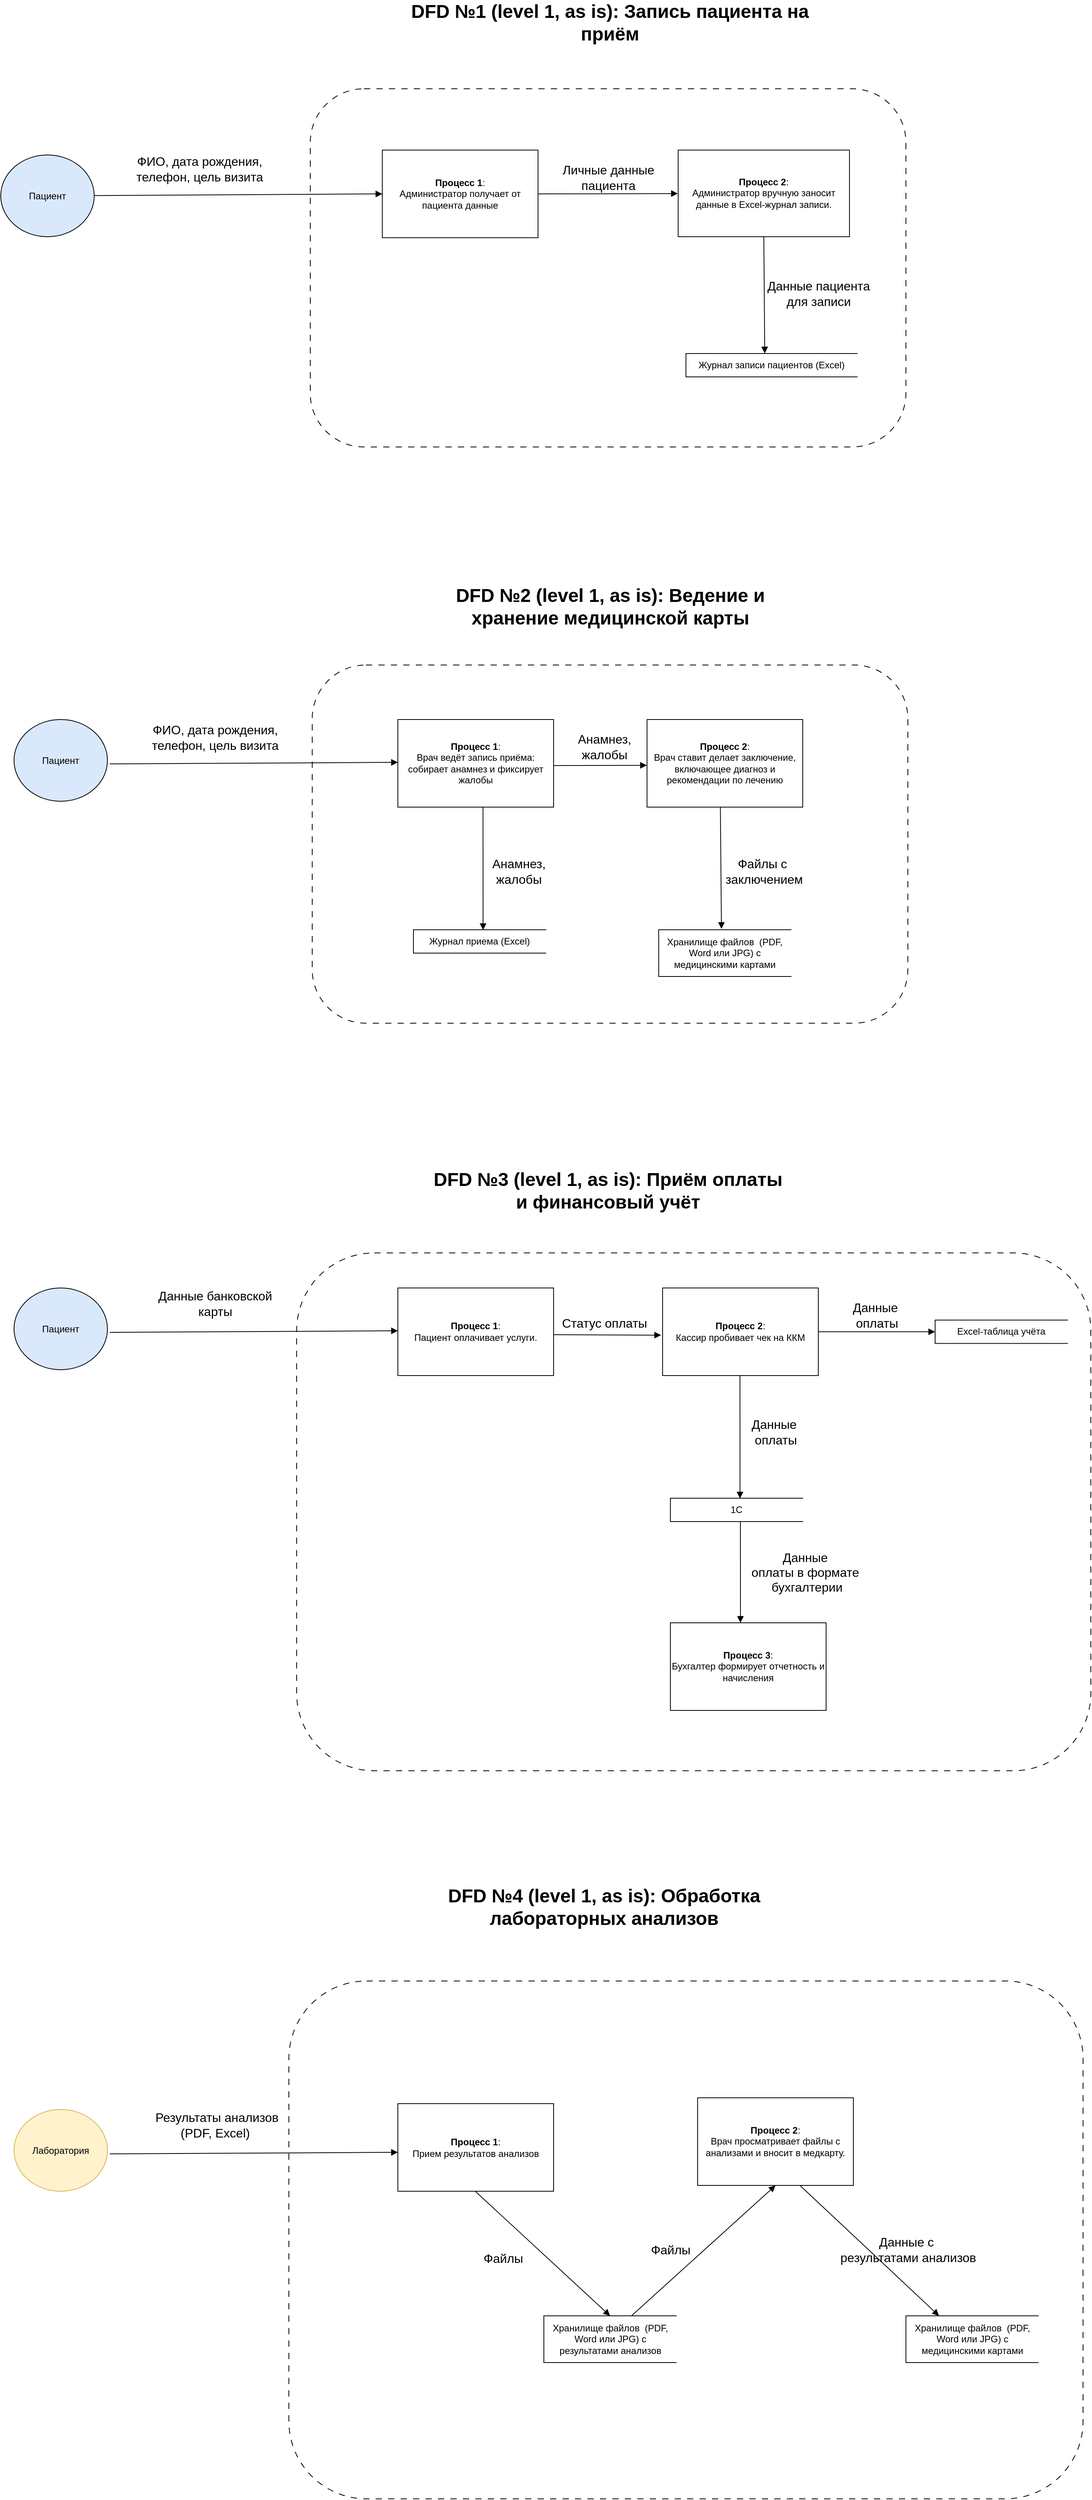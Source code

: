 <mxfile version="26.2.2">
  <diagram name="DFD_AS_IS" id="fMcih14MKUiU8jKwbxql">
    <mxGraphModel dx="1821" dy="646" grid="1" gridSize="10" guides="1" tooltips="1" connect="1" arrows="1" fold="1" page="1" pageScale="1" pageWidth="827" pageHeight="1169" math="0" shadow="0">
      <root>
        <mxCell id="0" />
        <mxCell id="1" parent="0" />
        <mxCell id="RZCJysPxcBfetju854Cx-57" value="" style="rounded=1;whiteSpace=wrap;html=1;fillColor=none;dashed=1;dashPattern=8 8;" parent="1" vertex="1">
          <mxGeometry x="-50" y="1695" width="1020" height="665" as="geometry" />
        </mxCell>
        <mxCell id="RZCJysPxcBfetju854Cx-39" value="" style="rounded=1;whiteSpace=wrap;html=1;fillColor=none;dashed=1;dashPattern=8 8;" parent="1" vertex="1">
          <mxGeometry x="-30" y="940" width="765" height="460" as="geometry" />
        </mxCell>
        <mxCell id="RZCJysPxcBfetju854Cx-23" value="" style="rounded=1;whiteSpace=wrap;html=1;fillColor=none;dashed=1;dashPattern=8 8;" parent="1" vertex="1">
          <mxGeometry x="-32.5" y="200" width="765" height="460" as="geometry" />
        </mxCell>
        <mxCell id="2" value="Пациент" style="shape=ellipse;whiteSpace=wrap;html=1;fillColor=#dae8fc;" parent="1" vertex="1">
          <mxGeometry x="-430" y="285" width="120" height="105" as="geometry" />
        </mxCell>
        <mxCell id="5" style="endArrow=block;html=1;entryX=0;entryY=0.5;entryDx=0;entryDy=0;" parent="1" source="2" target="RZCJysPxcBfetju854Cx-18" edge="1">
          <mxGeometry relative="1" as="geometry">
            <mxPoint x="140.0" y="335" as="targetPoint" />
          </mxGeometry>
        </mxCell>
        <mxCell id="RZCJysPxcBfetju854Cx-8" value="DFD №1 (level 1, as is): Запись пациента на приём" style="text;html=1;align=center;verticalAlign=middle;whiteSpace=wrap;rounded=0;fontStyle=1;fontSize=24;" parent="1" vertex="1">
          <mxGeometry x="80" y="100" width="545" height="30" as="geometry" />
        </mxCell>
        <mxCell id="RZCJysPxcBfetju854Cx-14" style="endArrow=block;html=1;entryX=-0.002;entryY=0.502;entryDx=0;entryDy=0;exitX=1;exitY=0.5;exitDx=0;exitDy=0;entryPerimeter=0;" parent="1" source="RZCJysPxcBfetju854Cx-18" target="RZCJysPxcBfetju854Cx-19" edge="1">
          <mxGeometry relative="1" as="geometry">
            <mxPoint x="350.0" y="335" as="sourcePoint" />
            <mxPoint x="510" y="335" as="targetPoint" />
          </mxGeometry>
        </mxCell>
        <mxCell id="RZCJysPxcBfetju854Cx-16" style="endArrow=block;html=1;entryX=0.46;entryY=-0.006;entryDx=0;entryDy=0;exitX=0.5;exitY=1;exitDx=0;exitDy=0;entryPerimeter=0;" parent="1" source="RZCJysPxcBfetju854Cx-19" target="RZCJysPxcBfetju854Cx-17" edge="1">
          <mxGeometry relative="1" as="geometry">
            <mxPoint x="615" y="400" as="sourcePoint" />
            <mxPoint x="615" y="490" as="targetPoint" />
          </mxGeometry>
        </mxCell>
        <mxCell id="RZCJysPxcBfetju854Cx-17" value="Журнал записи пациентов (Excel)" style="html=1;dashed=0;whiteSpace=wrap;shape=partialRectangle;right=0;" parent="1" vertex="1">
          <mxGeometry x="450" y="540" width="220" height="30" as="geometry" />
        </mxCell>
        <mxCell id="RZCJysPxcBfetju854Cx-18" value="&lt;b&gt;Процесс 1&lt;/b&gt;:&lt;div&gt;Администратор получает от пациента данные&lt;/div&gt;" style="html=1;dashed=0;whiteSpace=wrap;" parent="1" vertex="1">
          <mxGeometry x="60" y="278.75" width="200" height="112.5" as="geometry" />
        </mxCell>
        <mxCell id="RZCJysPxcBfetju854Cx-19" value="&lt;b&gt;Процесс 2&lt;/b&gt;:&lt;div&gt;Администратор вручную заносит данные в Excel-журнал записи.&lt;/div&gt;" style="html=1;dashed=0;whiteSpace=wrap;" parent="1" vertex="1">
          <mxGeometry x="440" y="278.75" width="220" height="111.25" as="geometry" />
        </mxCell>
        <mxCell id="RZCJysPxcBfetju854Cx-20" value="&lt;table&gt;&lt;tbody&gt;&lt;tr&gt;&lt;td data-end=&quot;661&quot; data-start=&quot;639&quot; class=&quot;max-w-[calc(var(--thread-content-max-width)*2/3)]&quot;&gt;&lt;/td&gt;&lt;/tr&gt;&lt;/tbody&gt;&lt;/table&gt;&lt;table&gt;&lt;tbody&gt;&lt;tr&gt;&lt;td data-end=&quot;705&quot; data-start=&quot;661&quot; class=&quot;max-w-[calc(var(--thread-content-max-width)*2/3)]&quot;&gt;ФИО, дата рождения, &lt;br&gt;телефон, цель визита&lt;/td&gt;&lt;/tr&gt;&lt;/tbody&gt;&lt;/table&gt;" style="text;html=1;align=center;verticalAlign=middle;resizable=0;points=[];autosize=1;strokeColor=none;fillColor=none;fontSize=16;" parent="1" vertex="1">
          <mxGeometry x="-270" y="270" width="190" height="60" as="geometry" />
        </mxCell>
        <mxCell id="RZCJysPxcBfetju854Cx-21" value="&lt;table&gt;&lt;tbody&gt;&lt;tr&gt;&lt;td data-end=&quot;733&quot; data-start=&quot;706&quot; class=&quot;max-w-[calc(var(--thread-content-max-width)*2/3)]&quot;&gt;&lt;/td&gt;&lt;/tr&gt;&lt;/tbody&gt;&lt;/table&gt;&lt;table&gt;&lt;tbody&gt;&lt;tr&gt;&lt;td data-end=&quot;763&quot; data-start=&quot;733&quot; class=&quot;max-w-[calc(var(--thread-content-max-width)*2/3)]&quot;&gt;Данные пациента &lt;br&gt;для записи&lt;/td&gt;&lt;/tr&gt;&lt;/tbody&gt;&lt;/table&gt;" style="text;html=1;align=center;verticalAlign=middle;resizable=0;points=[];autosize=1;strokeColor=none;fillColor=none;fontSize=16;" parent="1" vertex="1">
          <mxGeometry x="540" y="430" width="160" height="60" as="geometry" />
        </mxCell>
        <mxCell id="RZCJysPxcBfetju854Cx-22" value="Личные данные&lt;div&gt;пациента&lt;/div&gt;" style="text;html=1;align=center;verticalAlign=middle;resizable=0;points=[];autosize=1;strokeColor=none;fillColor=none;fontSize=16;" parent="1" vertex="1">
          <mxGeometry x="280" y="288.75" width="140" height="50" as="geometry" />
        </mxCell>
        <mxCell id="RZCJysPxcBfetju854Cx-24" value="DFD №2 (level 1, as is): Ведение и хранение медицинской карты" style="text;html=1;align=center;verticalAlign=middle;whiteSpace=wrap;rounded=0;fontStyle=1;fontSize=24;" parent="1" vertex="1">
          <mxGeometry x="127.5" y="850" width="450" height="30" as="geometry" />
        </mxCell>
        <mxCell id="RZCJysPxcBfetju854Cx-25" value="Пациент" style="shape=ellipse;whiteSpace=wrap;html=1;fillColor=#dae8fc;" parent="1" vertex="1">
          <mxGeometry x="-413" y="1010" width="120" height="105" as="geometry" />
        </mxCell>
        <mxCell id="RZCJysPxcBfetju854Cx-26" style="endArrow=block;html=1;entryX=0;entryY=0.5;entryDx=0;entryDy=0;" parent="1" edge="1">
          <mxGeometry relative="1" as="geometry">
            <mxPoint x="80" y="1065" as="targetPoint" />
            <mxPoint x="-290" y="1067" as="sourcePoint" />
          </mxGeometry>
        </mxCell>
        <mxCell id="RZCJysPxcBfetju854Cx-27" value="&lt;table&gt;&lt;tbody&gt;&lt;tr&gt;&lt;td data-end=&quot;661&quot; data-start=&quot;639&quot; class=&quot;max-w-[calc(var(--thread-content-max-width)*2/3)]&quot;&gt;&lt;/td&gt;&lt;/tr&gt;&lt;/tbody&gt;&lt;/table&gt;&lt;table&gt;&lt;tbody&gt;&lt;tr&gt;&lt;td data-end=&quot;705&quot; data-start=&quot;661&quot; class=&quot;max-w-[calc(var(--thread-content-max-width)*2/3)]&quot;&gt;ФИО, дата рождения, &lt;br&gt;телефон, цель визита&lt;/td&gt;&lt;/tr&gt;&lt;/tbody&gt;&lt;/table&gt;" style="text;html=1;align=center;verticalAlign=middle;resizable=0;points=[];autosize=1;strokeColor=none;fillColor=none;fontSize=16;" parent="1" vertex="1">
          <mxGeometry x="-250" y="1000" width="190" height="60" as="geometry" />
        </mxCell>
        <mxCell id="RZCJysPxcBfetju854Cx-28" value="&lt;b&gt;Процесс 1&lt;/b&gt;:&lt;div&gt;Врач ведёт запись приёма: собирает анамнез и фиксирует жалобы&lt;/div&gt;" style="html=1;dashed=0;whiteSpace=wrap;" parent="1" vertex="1">
          <mxGeometry x="80" y="1010" width="200" height="112.5" as="geometry" />
        </mxCell>
        <mxCell id="RZCJysPxcBfetju854Cx-29" value="&lt;b&gt;Процесс 2&lt;/b&gt;:&lt;div&gt;Врач ставит делает заключение, включающее диагноз и рекомендации по лечению&lt;/div&gt;" style="html=1;dashed=0;whiteSpace=wrap;" parent="1" vertex="1">
          <mxGeometry x="400" y="1010" width="200" height="112.5" as="geometry" />
        </mxCell>
        <mxCell id="RZCJysPxcBfetju854Cx-30" value="Журнал приема (Excel)" style="html=1;dashed=0;whiteSpace=wrap;shape=partialRectangle;right=0;" parent="1" vertex="1">
          <mxGeometry x="100" y="1280" width="170" height="30" as="geometry" />
        </mxCell>
        <mxCell id="RZCJysPxcBfetju854Cx-31" style="endArrow=block;html=1;entryX=0.526;entryY=0.011;entryDx=0;entryDy=0;exitX=0.5;exitY=1;exitDx=0;exitDy=0;entryPerimeter=0;" parent="1" target="RZCJysPxcBfetju854Cx-30" edge="1">
          <mxGeometry relative="1" as="geometry">
            <mxPoint x="189.33" y="1122.5" as="sourcePoint" />
            <mxPoint x="190.33" y="1272.5" as="targetPoint" />
          </mxGeometry>
        </mxCell>
        <mxCell id="RZCJysPxcBfetju854Cx-32" style="endArrow=block;html=1;entryX=0.474;entryY=-0.019;entryDx=0;entryDy=0;exitX=0.471;exitY=1;exitDx=0;exitDy=0;exitPerimeter=0;entryPerimeter=0;" parent="1" source="RZCJysPxcBfetju854Cx-29" target="RZCJysPxcBfetju854Cx-33" edge="1">
          <mxGeometry relative="1" as="geometry">
            <mxPoint x="470.33" y="1122.5" as="sourcePoint" />
            <mxPoint x="470" y="1280" as="targetPoint" />
          </mxGeometry>
        </mxCell>
        <mxCell id="RZCJysPxcBfetju854Cx-33" value="Хранилище файлов&amp;nbsp; (PDF, Word или JPG) с медицинскими картами" style="html=1;dashed=0;whiteSpace=wrap;shape=partialRectangle;right=0;" parent="1" vertex="1">
          <mxGeometry x="415" y="1280" width="170" height="60" as="geometry" />
        </mxCell>
        <mxCell id="RZCJysPxcBfetju854Cx-34" style="endArrow=block;html=1;entryX=-0.001;entryY=0.523;entryDx=0;entryDy=0;exitX=1.001;exitY=0.525;exitDx=0;exitDy=0;entryPerimeter=0;exitPerimeter=0;" parent="1" source="RZCJysPxcBfetju854Cx-28" target="RZCJysPxcBfetju854Cx-29" edge="1">
          <mxGeometry relative="1" as="geometry">
            <mxPoint x="290.33" y="1070" as="sourcePoint" />
            <mxPoint x="290" y="1227.5" as="targetPoint" />
          </mxGeometry>
        </mxCell>
        <mxCell id="RZCJysPxcBfetju854Cx-35" value="Анамнез,&lt;div&gt;жалобы&lt;/div&gt;" style="text;html=1;align=center;verticalAlign=middle;resizable=0;points=[];autosize=1;strokeColor=none;fillColor=none;fontSize=16;" parent="1" vertex="1">
          <mxGeometry x="300" y="1020" width="90" height="50" as="geometry" />
        </mxCell>
        <mxCell id="RZCJysPxcBfetju854Cx-36" value="Анамнез,&lt;div&gt;жалобы&lt;/div&gt;" style="text;html=1;align=center;verticalAlign=middle;resizable=0;points=[];autosize=1;strokeColor=none;fillColor=none;fontSize=16;" parent="1" vertex="1">
          <mxGeometry x="190" y="1180" width="90" height="50" as="geometry" />
        </mxCell>
        <mxCell id="RZCJysPxcBfetju854Cx-38" value="Файлы с&amp;nbsp;&lt;div&gt;заключением&lt;/div&gt;" style="text;html=1;align=center;verticalAlign=middle;resizable=0;points=[];autosize=1;strokeColor=none;fillColor=none;fontSize=16;" parent="1" vertex="1">
          <mxGeometry x="490" y="1180" width="120" height="50" as="geometry" />
        </mxCell>
        <mxCell id="RZCJysPxcBfetju854Cx-40" value="DFD №3 (level 1, as is): Приём оплаты и финансовый учёт" style="text;html=1;align=center;verticalAlign=middle;whiteSpace=wrap;rounded=0;fontStyle=1;fontSize=24;" parent="1" vertex="1">
          <mxGeometry x="125" y="1600" width="450" height="30" as="geometry" />
        </mxCell>
        <mxCell id="RZCJysPxcBfetju854Cx-41" value="Пациент" style="shape=ellipse;whiteSpace=wrap;html=1;fillColor=#dae8fc;" parent="1" vertex="1">
          <mxGeometry x="-413" y="1740" width="120" height="105" as="geometry" />
        </mxCell>
        <mxCell id="RZCJysPxcBfetju854Cx-42" style="endArrow=block;html=1;entryX=0;entryY=0.5;entryDx=0;entryDy=0;" parent="1" edge="1">
          <mxGeometry relative="1" as="geometry">
            <mxPoint x="80" y="1795" as="targetPoint" />
            <mxPoint x="-290" y="1797" as="sourcePoint" />
          </mxGeometry>
        </mxCell>
        <mxCell id="RZCJysPxcBfetju854Cx-43" value="Данные банковской&lt;div&gt;карты&lt;/div&gt;" style="text;html=1;align=center;verticalAlign=middle;resizable=0;points=[];autosize=1;strokeColor=none;fillColor=none;fontSize=16;" parent="1" vertex="1">
          <mxGeometry x="-240" y="1735" width="170" height="50" as="geometry" />
        </mxCell>
        <mxCell id="RZCJysPxcBfetju854Cx-44" value="&lt;b&gt;Процесс 1&lt;/b&gt;:&lt;div&gt;Пациент оплачивает услуги.&lt;/div&gt;" style="html=1;dashed=0;whiteSpace=wrap;" parent="1" vertex="1">
          <mxGeometry x="80" y="1740" width="200" height="112.5" as="geometry" />
        </mxCell>
        <mxCell id="RZCJysPxcBfetju854Cx-45" value="&lt;b&gt;Процесс 2&lt;/b&gt;:&lt;div&gt;Кассир пробивает чек на ККМ&lt;/div&gt;" style="html=1;dashed=0;whiteSpace=wrap;" parent="1" vertex="1">
          <mxGeometry x="420" y="1740" width="200" height="112.5" as="geometry" />
        </mxCell>
        <mxCell id="RZCJysPxcBfetju854Cx-46" style="endArrow=block;html=1;entryX=-0.01;entryY=0.539;entryDx=0;entryDy=0;exitX=1.001;exitY=0.525;exitDx=0;exitDy=0;entryPerimeter=0;exitPerimeter=0;" parent="1" target="RZCJysPxcBfetju854Cx-45" edge="1">
          <mxGeometry relative="1" as="geometry">
            <mxPoint x="280" y="1800" as="sourcePoint" />
            <mxPoint x="400" y="1800" as="targetPoint" />
          </mxGeometry>
        </mxCell>
        <mxCell id="RZCJysPxcBfetju854Cx-47" value="Статус оплаты" style="text;html=1;align=center;verticalAlign=middle;resizable=0;points=[];autosize=1;strokeColor=none;fillColor=none;fontSize=16;" parent="1" vertex="1">
          <mxGeometry x="280" y="1770" width="130" height="30" as="geometry" />
        </mxCell>
        <mxCell id="RZCJysPxcBfetju854Cx-48" value="1С" style="html=1;dashed=0;whiteSpace=wrap;shape=partialRectangle;right=0;" parent="1" vertex="1">
          <mxGeometry x="430" y="2010" width="170" height="30" as="geometry" />
        </mxCell>
        <mxCell id="RZCJysPxcBfetju854Cx-49" style="endArrow=block;html=1;entryX=0.526;entryY=0.011;entryDx=0;entryDy=0;exitX=0.5;exitY=1;exitDx=0;exitDy=0;entryPerimeter=0;" parent="1" target="RZCJysPxcBfetju854Cx-48" edge="1">
          <mxGeometry relative="1" as="geometry">
            <mxPoint x="519.33" y="1852.5" as="sourcePoint" />
            <mxPoint x="520.33" y="2002.5" as="targetPoint" />
          </mxGeometry>
        </mxCell>
        <mxCell id="RZCJysPxcBfetju854Cx-50" value="Данные&amp;nbsp;&lt;div&gt;&lt;span style=&quot;background-color: transparent; color: light-dark(rgb(0, 0, 0), rgb(255, 255, 255));&quot;&gt;оплаты&lt;/span&gt;&lt;/div&gt;" style="text;html=1;align=center;verticalAlign=middle;resizable=0;points=[];autosize=1;strokeColor=none;fillColor=none;fontSize=16;" parent="1" vertex="1">
          <mxGeometry x="520" y="1900" width="90" height="50" as="geometry" />
        </mxCell>
        <mxCell id="RZCJysPxcBfetju854Cx-51" value="Excel-таблица учёта" style="html=1;dashed=0;whiteSpace=wrap;shape=partialRectangle;right=0;" parent="1" vertex="1">
          <mxGeometry x="770" y="1781.25" width="170" height="30" as="geometry" />
        </mxCell>
        <mxCell id="RZCJysPxcBfetju854Cx-52" style="endArrow=block;html=1;exitX=1;exitY=0.5;exitDx=0;exitDy=0;" parent="1" source="RZCJysPxcBfetju854Cx-45" target="RZCJysPxcBfetju854Cx-51" edge="1">
          <mxGeometry relative="1" as="geometry">
            <mxPoint x="529.33" y="1862.5" as="sourcePoint" />
            <mxPoint x="389" y="2030" as="targetPoint" />
          </mxGeometry>
        </mxCell>
        <mxCell id="RZCJysPxcBfetju854Cx-53" value="Данные&amp;nbsp;&lt;div&gt;&lt;span style=&quot;background-color: transparent; color: light-dark(rgb(0, 0, 0), rgb(255, 255, 255));&quot;&gt;оплаты&lt;/span&gt;&lt;/div&gt;" style="text;html=1;align=center;verticalAlign=middle;resizable=0;points=[];autosize=1;strokeColor=none;fillColor=none;fontSize=16;" parent="1" vertex="1">
          <mxGeometry x="650" y="1750" width="90" height="50" as="geometry" />
        </mxCell>
        <mxCell id="RZCJysPxcBfetju854Cx-54" value="&lt;b&gt;Процесс 3&lt;/b&gt;:&lt;div&gt;Бухгалтер формирует отчетность и начисления&lt;/div&gt;" style="html=1;dashed=0;whiteSpace=wrap;" parent="1" vertex="1">
          <mxGeometry x="430" y="2170" width="200" height="112.5" as="geometry" />
        </mxCell>
        <mxCell id="RZCJysPxcBfetju854Cx-55" style="endArrow=block;html=1;entryX=0.45;entryY=0;entryDx=0;entryDy=0;exitX=0.529;exitY=1.002;exitDx=0;exitDy=0;entryPerimeter=0;exitPerimeter=0;" parent="1" source="RZCJysPxcBfetju854Cx-48" target="RZCJysPxcBfetju854Cx-54" edge="1">
          <mxGeometry relative="1" as="geometry">
            <mxPoint x="529.33" y="1862.5" as="sourcePoint" />
            <mxPoint x="389" y="2030" as="targetPoint" />
          </mxGeometry>
        </mxCell>
        <mxCell id="RZCJysPxcBfetju854Cx-56" value="Данные&amp;nbsp;&lt;div&gt;&lt;span style=&quot;background-color: transparent; color: light-dark(rgb(0, 0, 0), rgb(255, 255, 255));&quot;&gt;оплаты в формате&amp;nbsp;&lt;/span&gt;&lt;/div&gt;&lt;div&gt;&lt;span style=&quot;background-color: transparent; color: light-dark(rgb(0, 0, 0), rgb(255, 255, 255));&quot;&gt;бухгалтерии&lt;/span&gt;&lt;/div&gt;" style="text;html=1;align=center;verticalAlign=middle;resizable=0;points=[];autosize=1;strokeColor=none;fillColor=none;fontSize=16;" parent="1" vertex="1">
          <mxGeometry x="520" y="2070" width="170" height="70" as="geometry" />
        </mxCell>
        <mxCell id="RZCJysPxcBfetju854Cx-58" value="DFD №4 (level 1, as is): Обработка лабораторных анализов" style="text;html=1;align=center;verticalAlign=middle;whiteSpace=wrap;rounded=0;fontStyle=1;fontSize=24;" parent="1" vertex="1">
          <mxGeometry x="120" y="2520" width="450" height="30" as="geometry" />
        </mxCell>
        <mxCell id="RZCJysPxcBfetju854Cx-59" value="Лаборатория" style="shape=ellipse;whiteSpace=wrap;html=1;fillColor=#fff2cc;strokeColor=#d6b656;" parent="1" vertex="1">
          <mxGeometry x="-413" y="2795" width="120" height="105" as="geometry" />
        </mxCell>
        <mxCell id="RZCJysPxcBfetju854Cx-60" style="endArrow=block;html=1;entryX=0;entryY=0.5;entryDx=0;entryDy=0;" parent="1" edge="1">
          <mxGeometry relative="1" as="geometry">
            <mxPoint x="80" y="2850" as="targetPoint" />
            <mxPoint x="-290" y="2852" as="sourcePoint" />
          </mxGeometry>
        </mxCell>
        <mxCell id="RZCJysPxcBfetju854Cx-61" value="&amp;nbsp;Результаты анализов &lt;br&gt;(PDF, Excel)" style="text;html=1;align=center;verticalAlign=middle;resizable=0;points=[];autosize=1;strokeColor=none;fillColor=none;fontSize=16;" parent="1" vertex="1">
          <mxGeometry x="-250" y="2790" width="190" height="50" as="geometry" />
        </mxCell>
        <mxCell id="RZCJysPxcBfetju854Cx-62" value="&lt;b&gt;Процесс 1&lt;/b&gt;:&lt;div&gt;Прием результатов анализов&lt;/div&gt;" style="html=1;dashed=0;whiteSpace=wrap;" parent="1" vertex="1">
          <mxGeometry x="80" y="2787.5" width="200" height="112.5" as="geometry" />
        </mxCell>
        <mxCell id="RZCJysPxcBfetju854Cx-63" value="Хранилище файлов&amp;nbsp; (PDF, Word или JPG) с результатами анализов" style="html=1;dashed=0;whiteSpace=wrap;shape=partialRectangle;right=0;" parent="1" vertex="1">
          <mxGeometry x="267.5" y="3060" width="170" height="60" as="geometry" />
        </mxCell>
        <mxCell id="RZCJysPxcBfetju854Cx-64" style="endArrow=block;html=1;entryX=0.5;entryY=0;entryDx=0;entryDy=0;exitX=0.529;exitY=1.002;exitDx=0;exitDy=0;exitPerimeter=0;" parent="1" target="RZCJysPxcBfetju854Cx-63" edge="1">
          <mxGeometry relative="1" as="geometry">
            <mxPoint x="179.38" y="2900" as="sourcePoint" />
            <mxPoint x="179.38" y="3030" as="targetPoint" />
          </mxGeometry>
        </mxCell>
        <mxCell id="RZCJysPxcBfetju854Cx-65" value="Файлы" style="text;html=1;align=center;verticalAlign=middle;resizable=0;points=[];autosize=1;strokeColor=none;fillColor=none;fontSize=16;" parent="1" vertex="1">
          <mxGeometry x="180" y="2971" width="70" height="30" as="geometry" />
        </mxCell>
        <mxCell id="RZCJysPxcBfetju854Cx-66" value="&lt;b&gt;Процесс 2&lt;/b&gt;:&lt;div&gt;&lt;div&gt;Врач просматривает файлы с анализами и&amp;nbsp;&lt;span style=&quot;background-color: transparent; color: light-dark(rgb(0, 0, 0), rgb(255, 255, 255));&quot;&gt;вносит в медкарту.&lt;/span&gt;&lt;/div&gt;&lt;/div&gt;" style="html=1;dashed=0;whiteSpace=wrap;" parent="1" vertex="1">
          <mxGeometry x="465" y="2780" width="200" height="112.5" as="geometry" />
        </mxCell>
        <mxCell id="RZCJysPxcBfetju854Cx-67" style="endArrow=block;html=1;entryX=0.5;entryY=1;entryDx=0;entryDy=0;exitX=0.662;exitY=0;exitDx=0;exitDy=0;exitPerimeter=0;" parent="1" source="RZCJysPxcBfetju854Cx-63" target="RZCJysPxcBfetju854Cx-66" edge="1">
          <mxGeometry relative="1" as="geometry">
            <mxPoint x="189.38" y="2910" as="sourcePoint" />
            <mxPoint x="363" y="3070" as="targetPoint" />
          </mxGeometry>
        </mxCell>
        <mxCell id="RZCJysPxcBfetju854Cx-68" value="Файлы" style="text;html=1;align=center;verticalAlign=middle;resizable=0;points=[];autosize=1;strokeColor=none;fillColor=none;fontSize=16;" parent="1" vertex="1">
          <mxGeometry x="395" y="2960" width="70" height="30" as="geometry" />
        </mxCell>
        <mxCell id="RZCJysPxcBfetju854Cx-69" value="Хранилище файлов&amp;nbsp; (PDF, Word или JPG) с медицинскими картами" style="html=1;dashed=0;whiteSpace=wrap;shape=partialRectangle;right=0;" parent="1" vertex="1">
          <mxGeometry x="732.5" y="3060" width="170" height="60" as="geometry" />
        </mxCell>
        <mxCell id="RZCJysPxcBfetju854Cx-70" style="endArrow=block;html=1;entryX=0.25;entryY=0;entryDx=0;entryDy=0;exitX=0.529;exitY=1.002;exitDx=0;exitDy=0;exitPerimeter=0;" parent="1" target="RZCJysPxcBfetju854Cx-69" edge="1">
          <mxGeometry relative="1" as="geometry">
            <mxPoint x="596.38" y="2892.5" as="sourcePoint" />
            <mxPoint x="770" y="3052.5" as="targetPoint" />
          </mxGeometry>
        </mxCell>
        <mxCell id="RZCJysPxcBfetju854Cx-71" value="Данные с&amp;nbsp;&lt;div&gt;результатами анализов&lt;/div&gt;" style="text;html=1;align=center;verticalAlign=middle;resizable=0;points=[];autosize=1;strokeColor=none;fillColor=none;fontSize=16;" parent="1" vertex="1">
          <mxGeometry x="635" y="2950" width="200" height="50" as="geometry" />
        </mxCell>
        <mxCell id="RZCJysPxcBfetju854Cx-72" value="" style="rounded=1;whiteSpace=wrap;html=1;fillColor=none;dashed=1;dashPattern=8 8;" parent="1" vertex="1">
          <mxGeometry x="-60" y="2630" width="1020" height="665" as="geometry" />
        </mxCell>
      </root>
    </mxGraphModel>
  </diagram>
</mxfile>
